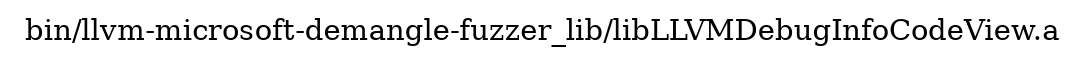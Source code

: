 digraph "bin/llvm-microsoft-demangle-fuzzer_lib/libLLVMDebugInfoCodeView.a" {
	label="bin/llvm-microsoft-demangle-fuzzer_lib/libLLVMDebugInfoCodeView.a";
	rankdir=LR;

}

